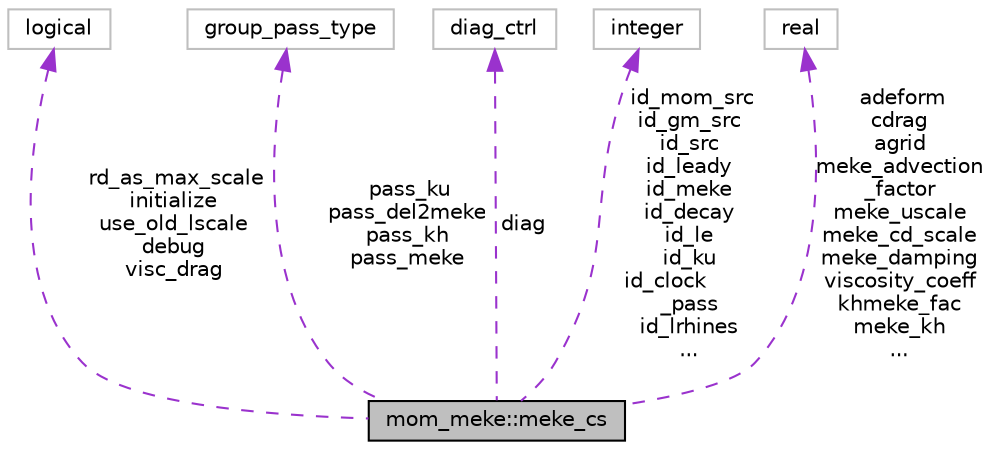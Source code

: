 digraph "mom_meke::meke_cs"
{
 // INTERACTIVE_SVG=YES
  edge [fontname="Helvetica",fontsize="10",labelfontname="Helvetica",labelfontsize="10"];
  node [fontname="Helvetica",fontsize="10",shape=record];
  Node1 [label="mom_meke::meke_cs",height=0.2,width=0.4,color="black", fillcolor="grey75", style="filled", fontcolor="black"];
  Node2 -> Node1 [dir="back",color="darkorchid3",fontsize="10",style="dashed",label=" rd_as_max_scale\ninitialize\nuse_old_lscale\ndebug\nvisc_drag" ,fontname="Helvetica"];
  Node2 [label="logical",height=0.2,width=0.4,color="grey75", fillcolor="white", style="filled"];
  Node3 -> Node1 [dir="back",color="darkorchid3",fontsize="10",style="dashed",label=" pass_ku\npass_del2meke\npass_kh\npass_meke" ,fontname="Helvetica"];
  Node3 [label="group_pass_type",height=0.2,width=0.4,color="grey75", fillcolor="white", style="filled"];
  Node4 -> Node1 [dir="back",color="darkorchid3",fontsize="10",style="dashed",label=" diag" ,fontname="Helvetica"];
  Node4 [label="diag_ctrl",height=0.2,width=0.4,color="grey75", fillcolor="white", style="filled"];
  Node5 -> Node1 [dir="back",color="darkorchid3",fontsize="10",style="dashed",label=" id_mom_src\nid_gm_src\nid_src\nid_leady\nid_meke\nid_decay\nid_le\nid_ku\nid_clock\l_pass\nid_lrhines\n..." ,fontname="Helvetica"];
  Node5 [label="integer",height=0.2,width=0.4,color="grey75", fillcolor="white", style="filled"];
  Node6 -> Node1 [dir="back",color="darkorchid3",fontsize="10",style="dashed",label=" adeform\ncdrag\nagrid\nmeke_advection\l_factor\nmeke_uscale\nmeke_cd_scale\nmeke_damping\nviscosity_coeff\nkhmeke_fac\nmeke_kh\n..." ,fontname="Helvetica"];
  Node6 [label="real",height=0.2,width=0.4,color="grey75", fillcolor="white", style="filled"];
}
